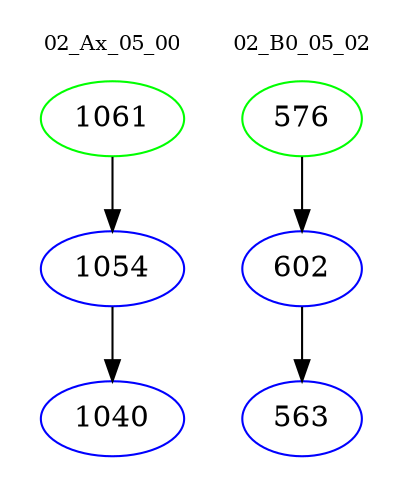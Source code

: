 digraph{
subgraph cluster_0 {
color = white
label = "02_Ax_05_00";
fontsize=10;
T0_1061 [label="1061", color="green"]
T0_1061 -> T0_1054 [color="black"]
T0_1054 [label="1054", color="blue"]
T0_1054 -> T0_1040 [color="black"]
T0_1040 [label="1040", color="blue"]
}
subgraph cluster_1 {
color = white
label = "02_B0_05_02";
fontsize=10;
T1_576 [label="576", color="green"]
T1_576 -> T1_602 [color="black"]
T1_602 [label="602", color="blue"]
T1_602 -> T1_563 [color="black"]
T1_563 [label="563", color="blue"]
}
}
